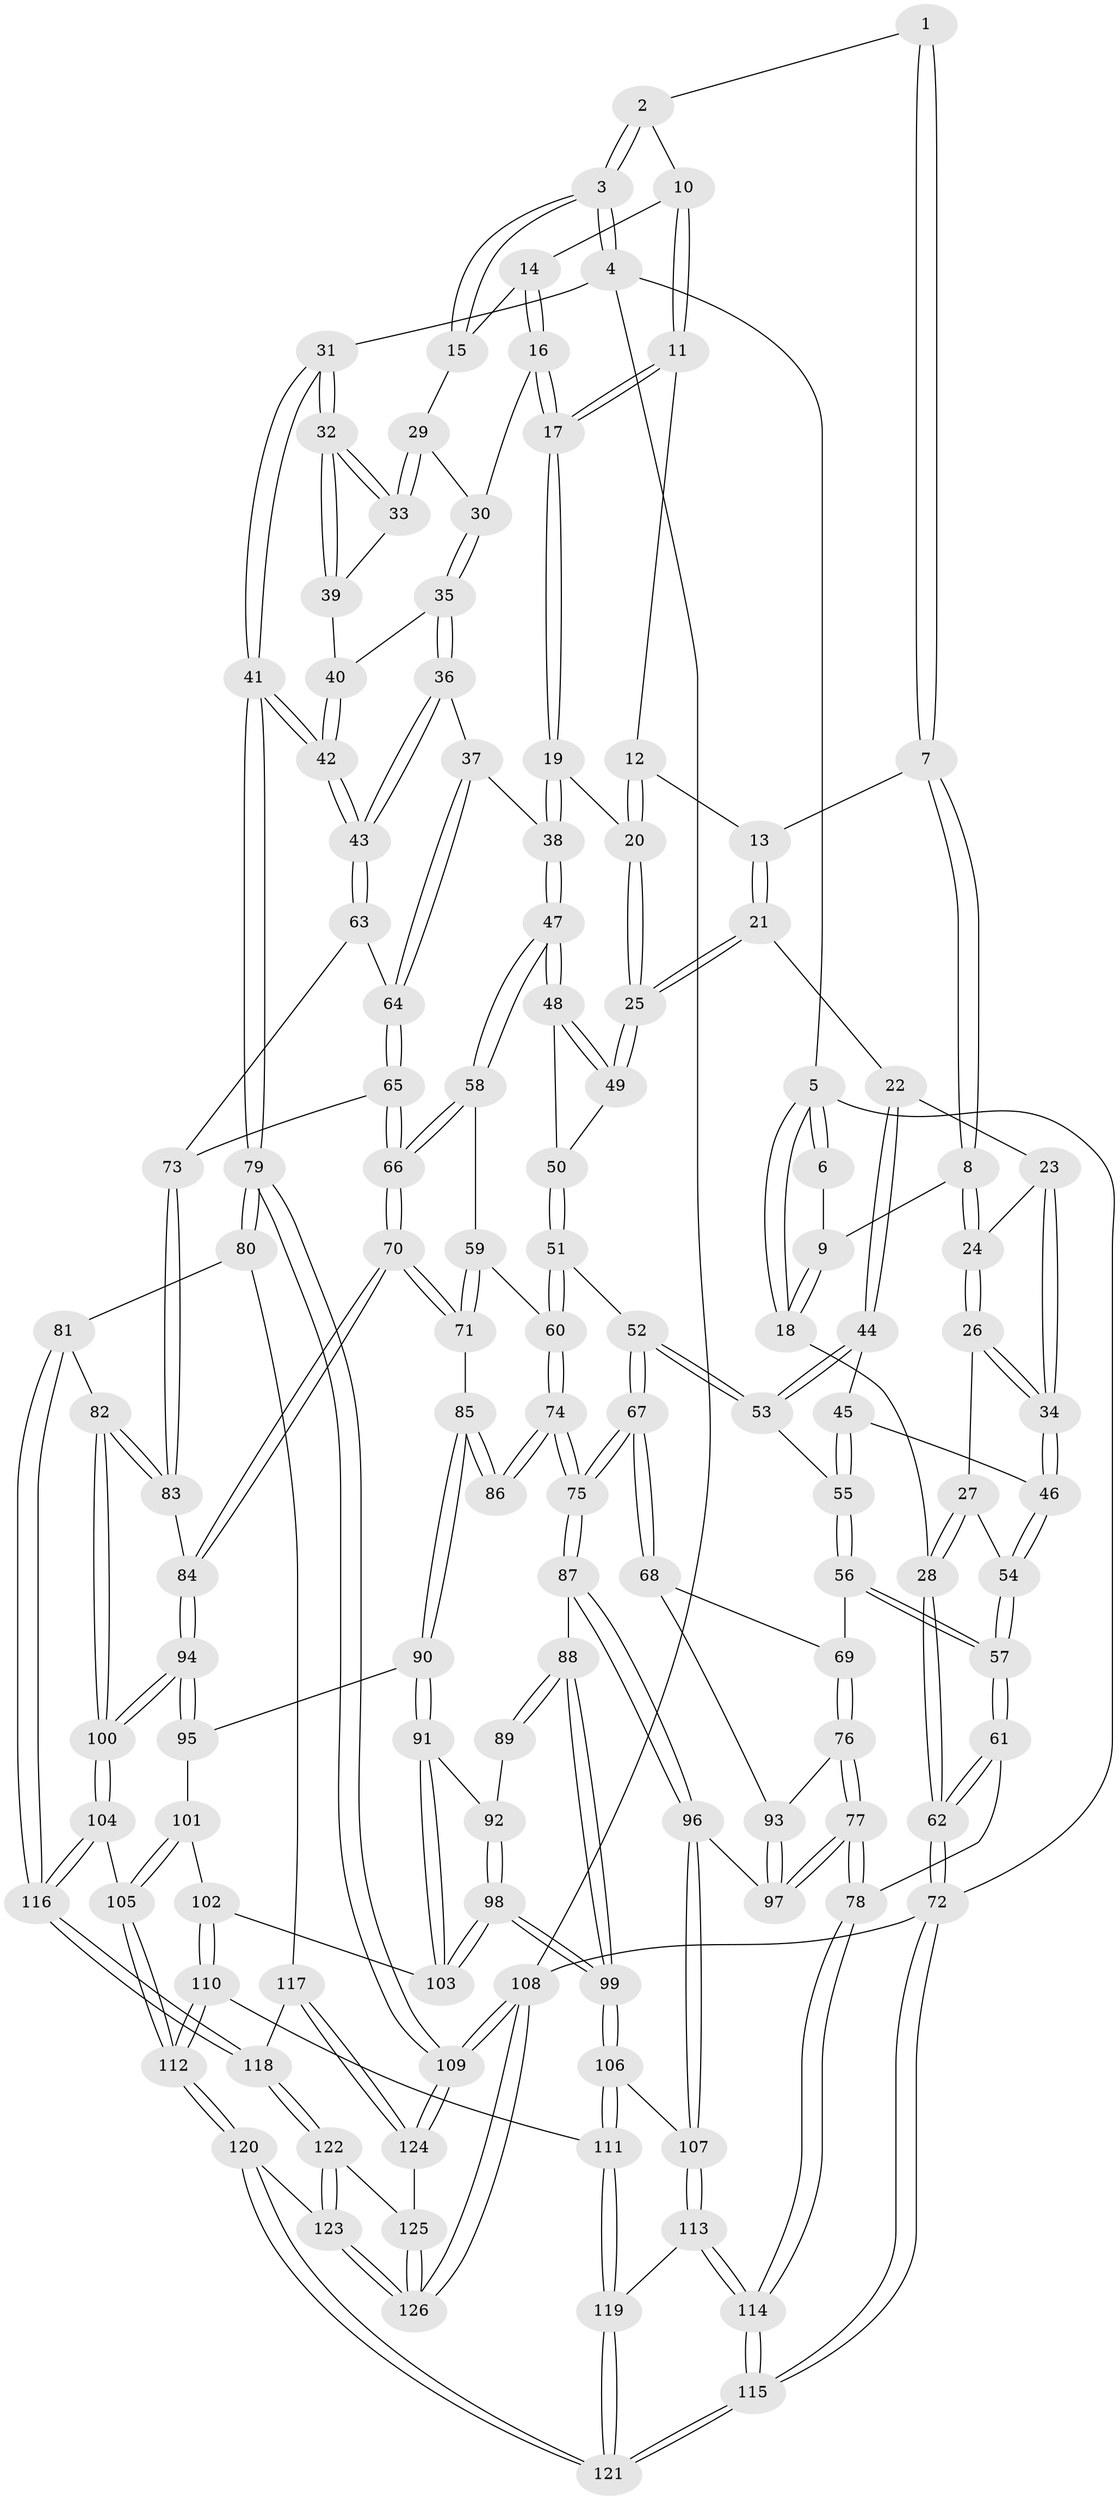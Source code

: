 // Generated by graph-tools (version 1.1) at 2025/03/03/09/25 03:03:27]
// undirected, 126 vertices, 312 edges
graph export_dot {
graph [start="1"]
  node [color=gray90,style=filled];
  1 [pos="+0.42127951057432345+0"];
  2 [pos="+0.5711004467645179+0"];
  3 [pos="+1+0"];
  4 [pos="+1+0"];
  5 [pos="+0+0"];
  6 [pos="+0.2151371728596684+0"];
  7 [pos="+0.3145948005508636+0.1434838716274474"];
  8 [pos="+0.27474741636418903+0.14545314679952728"];
  9 [pos="+0.2593172381066234+0.1305730773457208"];
  10 [pos="+0.5803528129912321+0.005147463243730946"];
  11 [pos="+0.5511644949215985+0.08065127864520875"];
  12 [pos="+0.4758129470852109+0.14485373226984022"];
  13 [pos="+0.32989550250809097+0.1496391501792518"];
  14 [pos="+0.687233179208099+0.07334838301185849"];
  15 [pos="+0.8543747869977315+0.13947398481913512"];
  16 [pos="+0.7115304502690144+0.23488016014430918"];
  17 [pos="+0.6409202736170194+0.23949771272492792"];
  18 [pos="+0+0"];
  19 [pos="+0.5858125308423842+0.34527061371970336"];
  20 [pos="+0.4811012749003607+0.31078585813842863"];
  21 [pos="+0.3843592219618175+0.3536561827248415"];
  22 [pos="+0.3485377164653705+0.3584631728442099"];
  23 [pos="+0.26535497046645035+0.2682114832833273"];
  24 [pos="+0.27262031905860623+0.14917802575865802"];
  25 [pos="+0.3949426431089833+0.3569057328306618"];
  26 [pos="+0.06211533012428804+0.31521477501994144"];
  27 [pos="+0+0.2958816472012958"];
  28 [pos="+0+0.21556023197467808"];
  29 [pos="+0.8516560684652821+0.1565316025918125"];
  30 [pos="+0.7423818072457731+0.23988662677585468"];
  31 [pos="+1+0.2985053249372822"];
  32 [pos="+1+0.2906556709280092"];
  33 [pos="+0.8922697166956334+0.23477439216803814"];
  34 [pos="+0.13463897878785208+0.3651601636659837"];
  35 [pos="+0.7664215313840007+0.3628782360330046"];
  36 [pos="+0.7388255157604214+0.4002877294785368"];
  37 [pos="+0.6803428263506286+0.4310888598241724"];
  38 [pos="+0.6304578555652289+0.42957529828758073"];
  39 [pos="+0.8857989862396233+0.3174286439256527"];
  40 [pos="+0.8794818036781898+0.3412909540874553"];
  41 [pos="+1+0.6177455558875609"];
  42 [pos="+1+0.5651038903638158"];
  43 [pos="+0.9400511564076565+0.5430879036521541"];
  44 [pos="+0.28774550562318296+0.391614421316349"];
  45 [pos="+0.1598214463510638+0.390858008008045"];
  46 [pos="+0.14556737507701362+0.37771006294409815"];
  47 [pos="+0.6153730621675412+0.45003878974228173"];
  48 [pos="+0.5878004866098013+0.4471384908535148"];
  49 [pos="+0.40725342503203293+0.40157550947143184"];
  50 [pos="+0.4143895962744723+0.44664882683013624"];
  51 [pos="+0.4135911548562827+0.4815195035381875"];
  52 [pos="+0.3258901921671894+0.5376259420340794"];
  53 [pos="+0.30607095625858305+0.5191648551134562"];
  54 [pos="+0.06453053832880522+0.5139559431962303"];
  55 [pos="+0.17818957485214706+0.5013453532387687"];
  56 [pos="+0.16302417967703012+0.541542450949015"];
  57 [pos="+0.05193017760789532+0.6056150761371898"];
  58 [pos="+0.6044750331071425+0.47291840306693234"];
  59 [pos="+0.5601582359809909+0.5163326122139267"];
  60 [pos="+0.5022812372061848+0.5587060261034432"];
  61 [pos="+0.029873748025576675+0.6255277733694116"];
  62 [pos="+0+0.5978045889919202"];
  63 [pos="+0.7930446956059445+0.5538357642017221"];
  64 [pos="+0.731888426630042+0.5137486922632942"];
  65 [pos="+0.6913794751535021+0.6024658399889612"];
  66 [pos="+0.6704210410000728+0.6140704750878498"];
  67 [pos="+0.3226929704355241+0.6211450092049673"];
  68 [pos="+0.25853326038412106+0.6250119310349075"];
  69 [pos="+0.1800950033254215+0.5607655938029796"];
  70 [pos="+0.6598112834462282+0.6403920709633104"];
  71 [pos="+0.6233357724778004+0.6288472774765429"];
  72 [pos="+0+1"];
  73 [pos="+0.7589467059402923+0.6052546503339299"];
  74 [pos="+0.4989485604374086+0.5750624269787776"];
  75 [pos="+0.3288565785269074+0.627916885277989"];
  76 [pos="+0.17362458949748188+0.6920645131614619"];
  77 [pos="+0.14189354032032192+0.7212539052457757"];
  78 [pos="+0.12063096863680547+0.730215056518885"];
  79 [pos="+1+0.655676597591913"];
  80 [pos="+0.9054706675189453+0.7194186843303062"];
  81 [pos="+0.8827913238258971+0.718531110573909"];
  82 [pos="+0.7845442301225554+0.6815264247410363"];
  83 [pos="+0.7741067028738408+0.6722862493183656"];
  84 [pos="+0.6635961373103436+0.6615985985080031"];
  85 [pos="+0.5223155567682567+0.628132473347928"];
  86 [pos="+0.5069475720875904+0.6065909434136806"];
  87 [pos="+0.34662853326060755+0.6836003111017952"];
  88 [pos="+0.35680019907863353+0.691738318283128"];
  89 [pos="+0.452233148458707+0.6609529459116639"];
  90 [pos="+0.5318192840737059+0.6705319416184554"];
  91 [pos="+0.4832947576937241+0.7159799830108058"];
  92 [pos="+0.461623403076642+0.7012590432465593"];
  93 [pos="+0.22444540583382333+0.6584302127419804"];
  94 [pos="+0.6492439477181969+0.704474095562204"];
  95 [pos="+0.5528501121683551+0.6936475129504216"];
  96 [pos="+0.27566805459254956+0.7462217939834817"];
  97 [pos="+0.2703250369394832+0.7442076765877315"];
  98 [pos="+0.37674140687278246+0.7189926599949037"];
  99 [pos="+0.3750718945735692+0.7190147066949277"];
  100 [pos="+0.6674586353258919+0.7773412295721772"];
  101 [pos="+0.5482606209537426+0.7332834775975118"];
  102 [pos="+0.48252052840835136+0.7494703081986817"];
  103 [pos="+0.4794816997364332+0.7364920921634445"];
  104 [pos="+0.667388114177478+0.7955738798616294"];
  105 [pos="+0.5698113486633539+0.8181060278680505"];
  106 [pos="+0.38699821892020486+0.7714383072388166"];
  107 [pos="+0.27393316733683154+0.8085970990086307"];
  108 [pos="+1+1"];
  109 [pos="+1+1"];
  110 [pos="+0.47493246270275996+0.8187923589635255"];
  111 [pos="+0.4047011958857258+0.8024726911713723"];
  112 [pos="+0.5180048199920558+0.8563234855372004"];
  113 [pos="+0.26417821048350437+0.8360819978188584"];
  114 [pos="+0.11333190267421679+0.8953697677350994"];
  115 [pos="+0+1"];
  116 [pos="+0.6895901526094301+0.8159236234903281"];
  117 [pos="+0.8137842686200383+0.8552011843569995"];
  118 [pos="+0.715908587520774+0.8779872205547782"];
  119 [pos="+0.3454311512244661+0.8783053844865725"];
  120 [pos="+0.49680784886496976+1"];
  121 [pos="+0.43214466688192854+1"];
  122 [pos="+0.7122735150887487+0.914560004365739"];
  123 [pos="+0.5618277830022892+1"];
  124 [pos="+0.8976628022707704+0.955008855387217"];
  125 [pos="+0.8011925978302215+0.9417888013535428"];
  126 [pos="+0.7422151623738498+1"];
  1 -- 2;
  1 -- 7;
  1 -- 7;
  2 -- 3;
  2 -- 3;
  2 -- 10;
  3 -- 4;
  3 -- 4;
  3 -- 15;
  3 -- 15;
  4 -- 5;
  4 -- 31;
  4 -- 108;
  5 -- 6;
  5 -- 6;
  5 -- 18;
  5 -- 18;
  5 -- 72;
  6 -- 9;
  7 -- 8;
  7 -- 8;
  7 -- 13;
  8 -- 9;
  8 -- 24;
  8 -- 24;
  9 -- 18;
  9 -- 18;
  10 -- 11;
  10 -- 11;
  10 -- 14;
  11 -- 12;
  11 -- 17;
  11 -- 17;
  12 -- 13;
  12 -- 20;
  12 -- 20;
  13 -- 21;
  13 -- 21;
  14 -- 15;
  14 -- 16;
  14 -- 16;
  15 -- 29;
  16 -- 17;
  16 -- 17;
  16 -- 30;
  17 -- 19;
  17 -- 19;
  18 -- 28;
  19 -- 20;
  19 -- 38;
  19 -- 38;
  20 -- 25;
  20 -- 25;
  21 -- 22;
  21 -- 25;
  21 -- 25;
  22 -- 23;
  22 -- 44;
  22 -- 44;
  23 -- 24;
  23 -- 34;
  23 -- 34;
  24 -- 26;
  24 -- 26;
  25 -- 49;
  25 -- 49;
  26 -- 27;
  26 -- 34;
  26 -- 34;
  27 -- 28;
  27 -- 28;
  27 -- 54;
  28 -- 62;
  28 -- 62;
  29 -- 30;
  29 -- 33;
  29 -- 33;
  30 -- 35;
  30 -- 35;
  31 -- 32;
  31 -- 32;
  31 -- 41;
  31 -- 41;
  32 -- 33;
  32 -- 33;
  32 -- 39;
  32 -- 39;
  33 -- 39;
  34 -- 46;
  34 -- 46;
  35 -- 36;
  35 -- 36;
  35 -- 40;
  36 -- 37;
  36 -- 43;
  36 -- 43;
  37 -- 38;
  37 -- 64;
  37 -- 64;
  38 -- 47;
  38 -- 47;
  39 -- 40;
  40 -- 42;
  40 -- 42;
  41 -- 42;
  41 -- 42;
  41 -- 79;
  41 -- 79;
  42 -- 43;
  42 -- 43;
  43 -- 63;
  43 -- 63;
  44 -- 45;
  44 -- 53;
  44 -- 53;
  45 -- 46;
  45 -- 55;
  45 -- 55;
  46 -- 54;
  46 -- 54;
  47 -- 48;
  47 -- 48;
  47 -- 58;
  47 -- 58;
  48 -- 49;
  48 -- 49;
  48 -- 50;
  49 -- 50;
  50 -- 51;
  50 -- 51;
  51 -- 52;
  51 -- 60;
  51 -- 60;
  52 -- 53;
  52 -- 53;
  52 -- 67;
  52 -- 67;
  53 -- 55;
  54 -- 57;
  54 -- 57;
  55 -- 56;
  55 -- 56;
  56 -- 57;
  56 -- 57;
  56 -- 69;
  57 -- 61;
  57 -- 61;
  58 -- 59;
  58 -- 66;
  58 -- 66;
  59 -- 60;
  59 -- 71;
  59 -- 71;
  60 -- 74;
  60 -- 74;
  61 -- 62;
  61 -- 62;
  61 -- 78;
  62 -- 72;
  62 -- 72;
  63 -- 64;
  63 -- 73;
  64 -- 65;
  64 -- 65;
  65 -- 66;
  65 -- 66;
  65 -- 73;
  66 -- 70;
  66 -- 70;
  67 -- 68;
  67 -- 68;
  67 -- 75;
  67 -- 75;
  68 -- 69;
  68 -- 93;
  69 -- 76;
  69 -- 76;
  70 -- 71;
  70 -- 71;
  70 -- 84;
  70 -- 84;
  71 -- 85;
  72 -- 115;
  72 -- 115;
  72 -- 108;
  73 -- 83;
  73 -- 83;
  74 -- 75;
  74 -- 75;
  74 -- 86;
  74 -- 86;
  75 -- 87;
  75 -- 87;
  76 -- 77;
  76 -- 77;
  76 -- 93;
  77 -- 78;
  77 -- 78;
  77 -- 97;
  77 -- 97;
  78 -- 114;
  78 -- 114;
  79 -- 80;
  79 -- 80;
  79 -- 109;
  79 -- 109;
  80 -- 81;
  80 -- 117;
  81 -- 82;
  81 -- 116;
  81 -- 116;
  82 -- 83;
  82 -- 83;
  82 -- 100;
  82 -- 100;
  83 -- 84;
  84 -- 94;
  84 -- 94;
  85 -- 86;
  85 -- 86;
  85 -- 90;
  85 -- 90;
  87 -- 88;
  87 -- 96;
  87 -- 96;
  88 -- 89;
  88 -- 89;
  88 -- 99;
  88 -- 99;
  89 -- 92;
  90 -- 91;
  90 -- 91;
  90 -- 95;
  91 -- 92;
  91 -- 103;
  91 -- 103;
  92 -- 98;
  92 -- 98;
  93 -- 97;
  93 -- 97;
  94 -- 95;
  94 -- 95;
  94 -- 100;
  94 -- 100;
  95 -- 101;
  96 -- 97;
  96 -- 107;
  96 -- 107;
  98 -- 99;
  98 -- 99;
  98 -- 103;
  98 -- 103;
  99 -- 106;
  99 -- 106;
  100 -- 104;
  100 -- 104;
  101 -- 102;
  101 -- 105;
  101 -- 105;
  102 -- 103;
  102 -- 110;
  102 -- 110;
  104 -- 105;
  104 -- 116;
  104 -- 116;
  105 -- 112;
  105 -- 112;
  106 -- 107;
  106 -- 111;
  106 -- 111;
  107 -- 113;
  107 -- 113;
  108 -- 109;
  108 -- 109;
  108 -- 126;
  108 -- 126;
  109 -- 124;
  109 -- 124;
  110 -- 111;
  110 -- 112;
  110 -- 112;
  111 -- 119;
  111 -- 119;
  112 -- 120;
  112 -- 120;
  113 -- 114;
  113 -- 114;
  113 -- 119;
  114 -- 115;
  114 -- 115;
  115 -- 121;
  115 -- 121;
  116 -- 118;
  116 -- 118;
  117 -- 118;
  117 -- 124;
  117 -- 124;
  118 -- 122;
  118 -- 122;
  119 -- 121;
  119 -- 121;
  120 -- 121;
  120 -- 121;
  120 -- 123;
  122 -- 123;
  122 -- 123;
  122 -- 125;
  123 -- 126;
  123 -- 126;
  124 -- 125;
  125 -- 126;
  125 -- 126;
}
